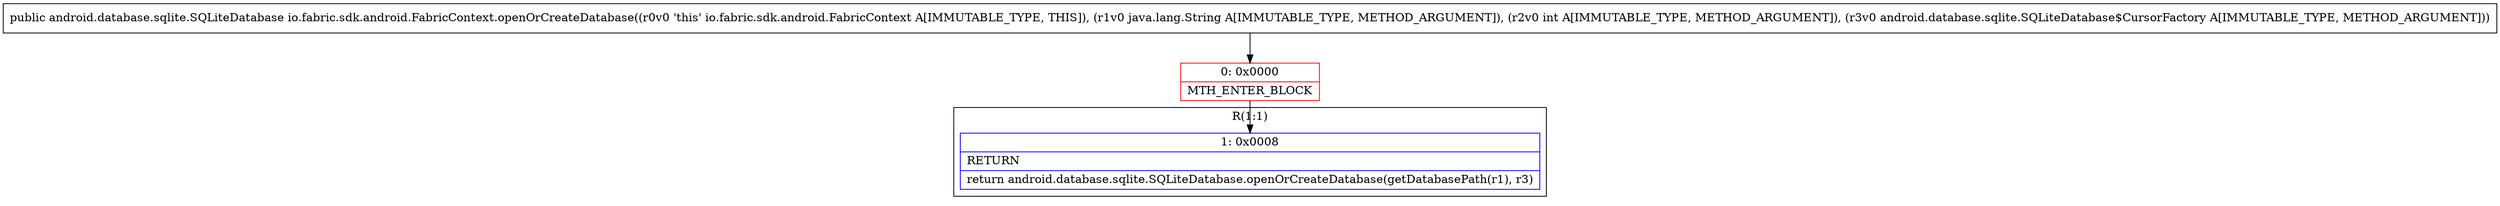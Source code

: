 digraph "CFG forio.fabric.sdk.android.FabricContext.openOrCreateDatabase(Ljava\/lang\/String;ILandroid\/database\/sqlite\/SQLiteDatabase$CursorFactory;)Landroid\/database\/sqlite\/SQLiteDatabase;" {
subgraph cluster_Region_1165232401 {
label = "R(1:1)";
node [shape=record,color=blue];
Node_1 [shape=record,label="{1\:\ 0x0008|RETURN\l|return android.database.sqlite.SQLiteDatabase.openOrCreateDatabase(getDatabasePath(r1), r3)\l}"];
}
Node_0 [shape=record,color=red,label="{0\:\ 0x0000|MTH_ENTER_BLOCK\l}"];
MethodNode[shape=record,label="{public android.database.sqlite.SQLiteDatabase io.fabric.sdk.android.FabricContext.openOrCreateDatabase((r0v0 'this' io.fabric.sdk.android.FabricContext A[IMMUTABLE_TYPE, THIS]), (r1v0 java.lang.String A[IMMUTABLE_TYPE, METHOD_ARGUMENT]), (r2v0 int A[IMMUTABLE_TYPE, METHOD_ARGUMENT]), (r3v0 android.database.sqlite.SQLiteDatabase$CursorFactory A[IMMUTABLE_TYPE, METHOD_ARGUMENT])) }"];
MethodNode -> Node_0;
Node_0 -> Node_1;
}

